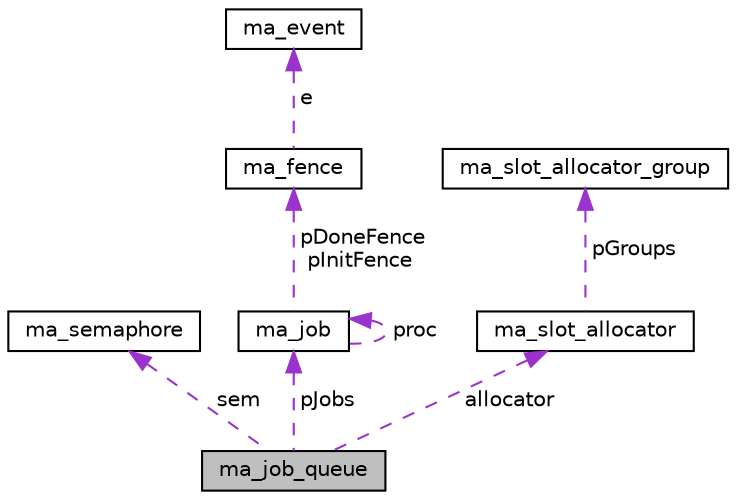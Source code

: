 digraph "ma_job_queue"
{
 // LATEX_PDF_SIZE
  edge [fontname="Helvetica",fontsize="10",labelfontname="Helvetica",labelfontsize="10"];
  node [fontname="Helvetica",fontsize="10",shape=record];
  Node1 [label="ma_job_queue",height=0.2,width=0.4,color="black", fillcolor="grey75", style="filled", fontcolor="black",tooltip=" "];
  Node2 -> Node1 [dir="back",color="darkorchid3",fontsize="10",style="dashed",label=" sem" ,fontname="Helvetica"];
  Node2 [label="ma_semaphore",height=0.2,width=0.4,color="black", fillcolor="white", style="filled",URL="$structma__semaphore.html",tooltip=" "];
  Node3 -> Node1 [dir="back",color="darkorchid3",fontsize="10",style="dashed",label=" pJobs" ,fontname="Helvetica"];
  Node3 [label="ma_job",height=0.2,width=0.4,color="black", fillcolor="white", style="filled",URL="$structma__job.html",tooltip=" "];
  Node4 -> Node3 [dir="back",color="darkorchid3",fontsize="10",style="dashed",label=" pDoneFence\npInitFence" ,fontname="Helvetica"];
  Node4 [label="ma_fence",height=0.2,width=0.4,color="black", fillcolor="white", style="filled",URL="$structma__fence.html",tooltip=" "];
  Node5 -> Node4 [dir="back",color="darkorchid3",fontsize="10",style="dashed",label=" e" ,fontname="Helvetica"];
  Node5 [label="ma_event",height=0.2,width=0.4,color="black", fillcolor="white", style="filled",URL="$structma__event.html",tooltip=" "];
  Node3 -> Node3 [dir="back",color="darkorchid3",fontsize="10",style="dashed",label=" proc" ,fontname="Helvetica"];
  Node6 -> Node1 [dir="back",color="darkorchid3",fontsize="10",style="dashed",label=" allocator" ,fontname="Helvetica"];
  Node6 [label="ma_slot_allocator",height=0.2,width=0.4,color="black", fillcolor="white", style="filled",URL="$structma__slot__allocator.html",tooltip=" "];
  Node7 -> Node6 [dir="back",color="darkorchid3",fontsize="10",style="dashed",label=" pGroups" ,fontname="Helvetica"];
  Node7 [label="ma_slot_allocator_group",height=0.2,width=0.4,color="black", fillcolor="white", style="filled",URL="$structma__slot__allocator__group.html",tooltip=" "];
}
